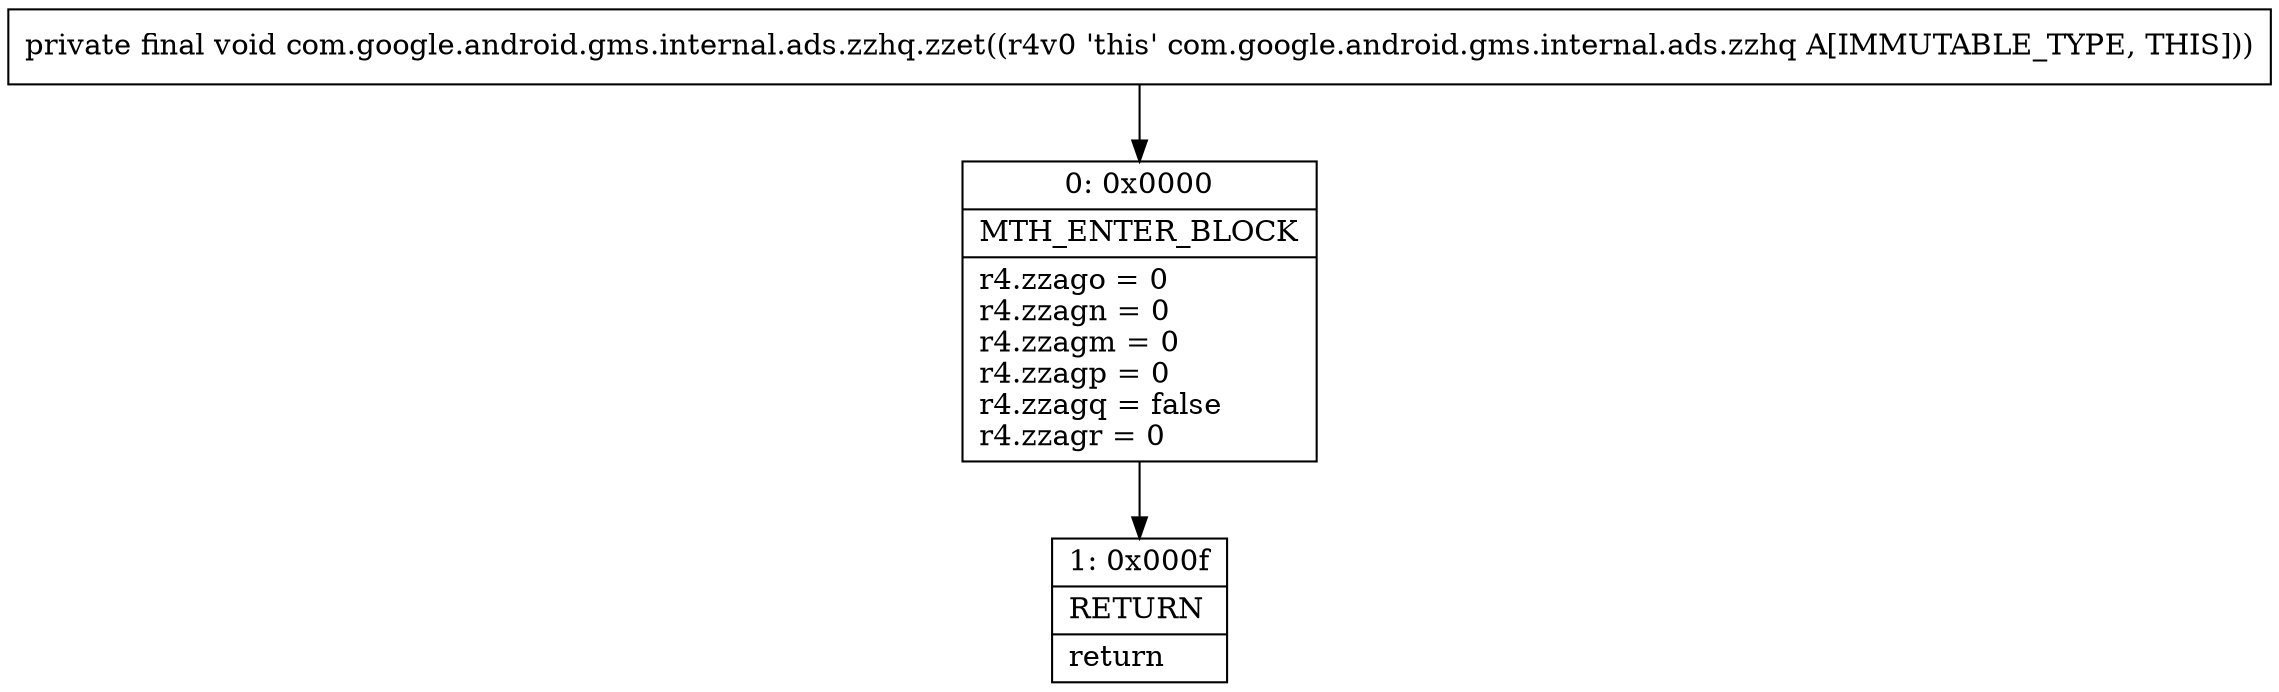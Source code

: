 digraph "CFG forcom.google.android.gms.internal.ads.zzhq.zzet()V" {
Node_0 [shape=record,label="{0\:\ 0x0000|MTH_ENTER_BLOCK\l|r4.zzago = 0\lr4.zzagn = 0\lr4.zzagm = 0\lr4.zzagp = 0\lr4.zzagq = false\lr4.zzagr = 0\l}"];
Node_1 [shape=record,label="{1\:\ 0x000f|RETURN\l|return\l}"];
MethodNode[shape=record,label="{private final void com.google.android.gms.internal.ads.zzhq.zzet((r4v0 'this' com.google.android.gms.internal.ads.zzhq A[IMMUTABLE_TYPE, THIS])) }"];
MethodNode -> Node_0;
Node_0 -> Node_1;
}

